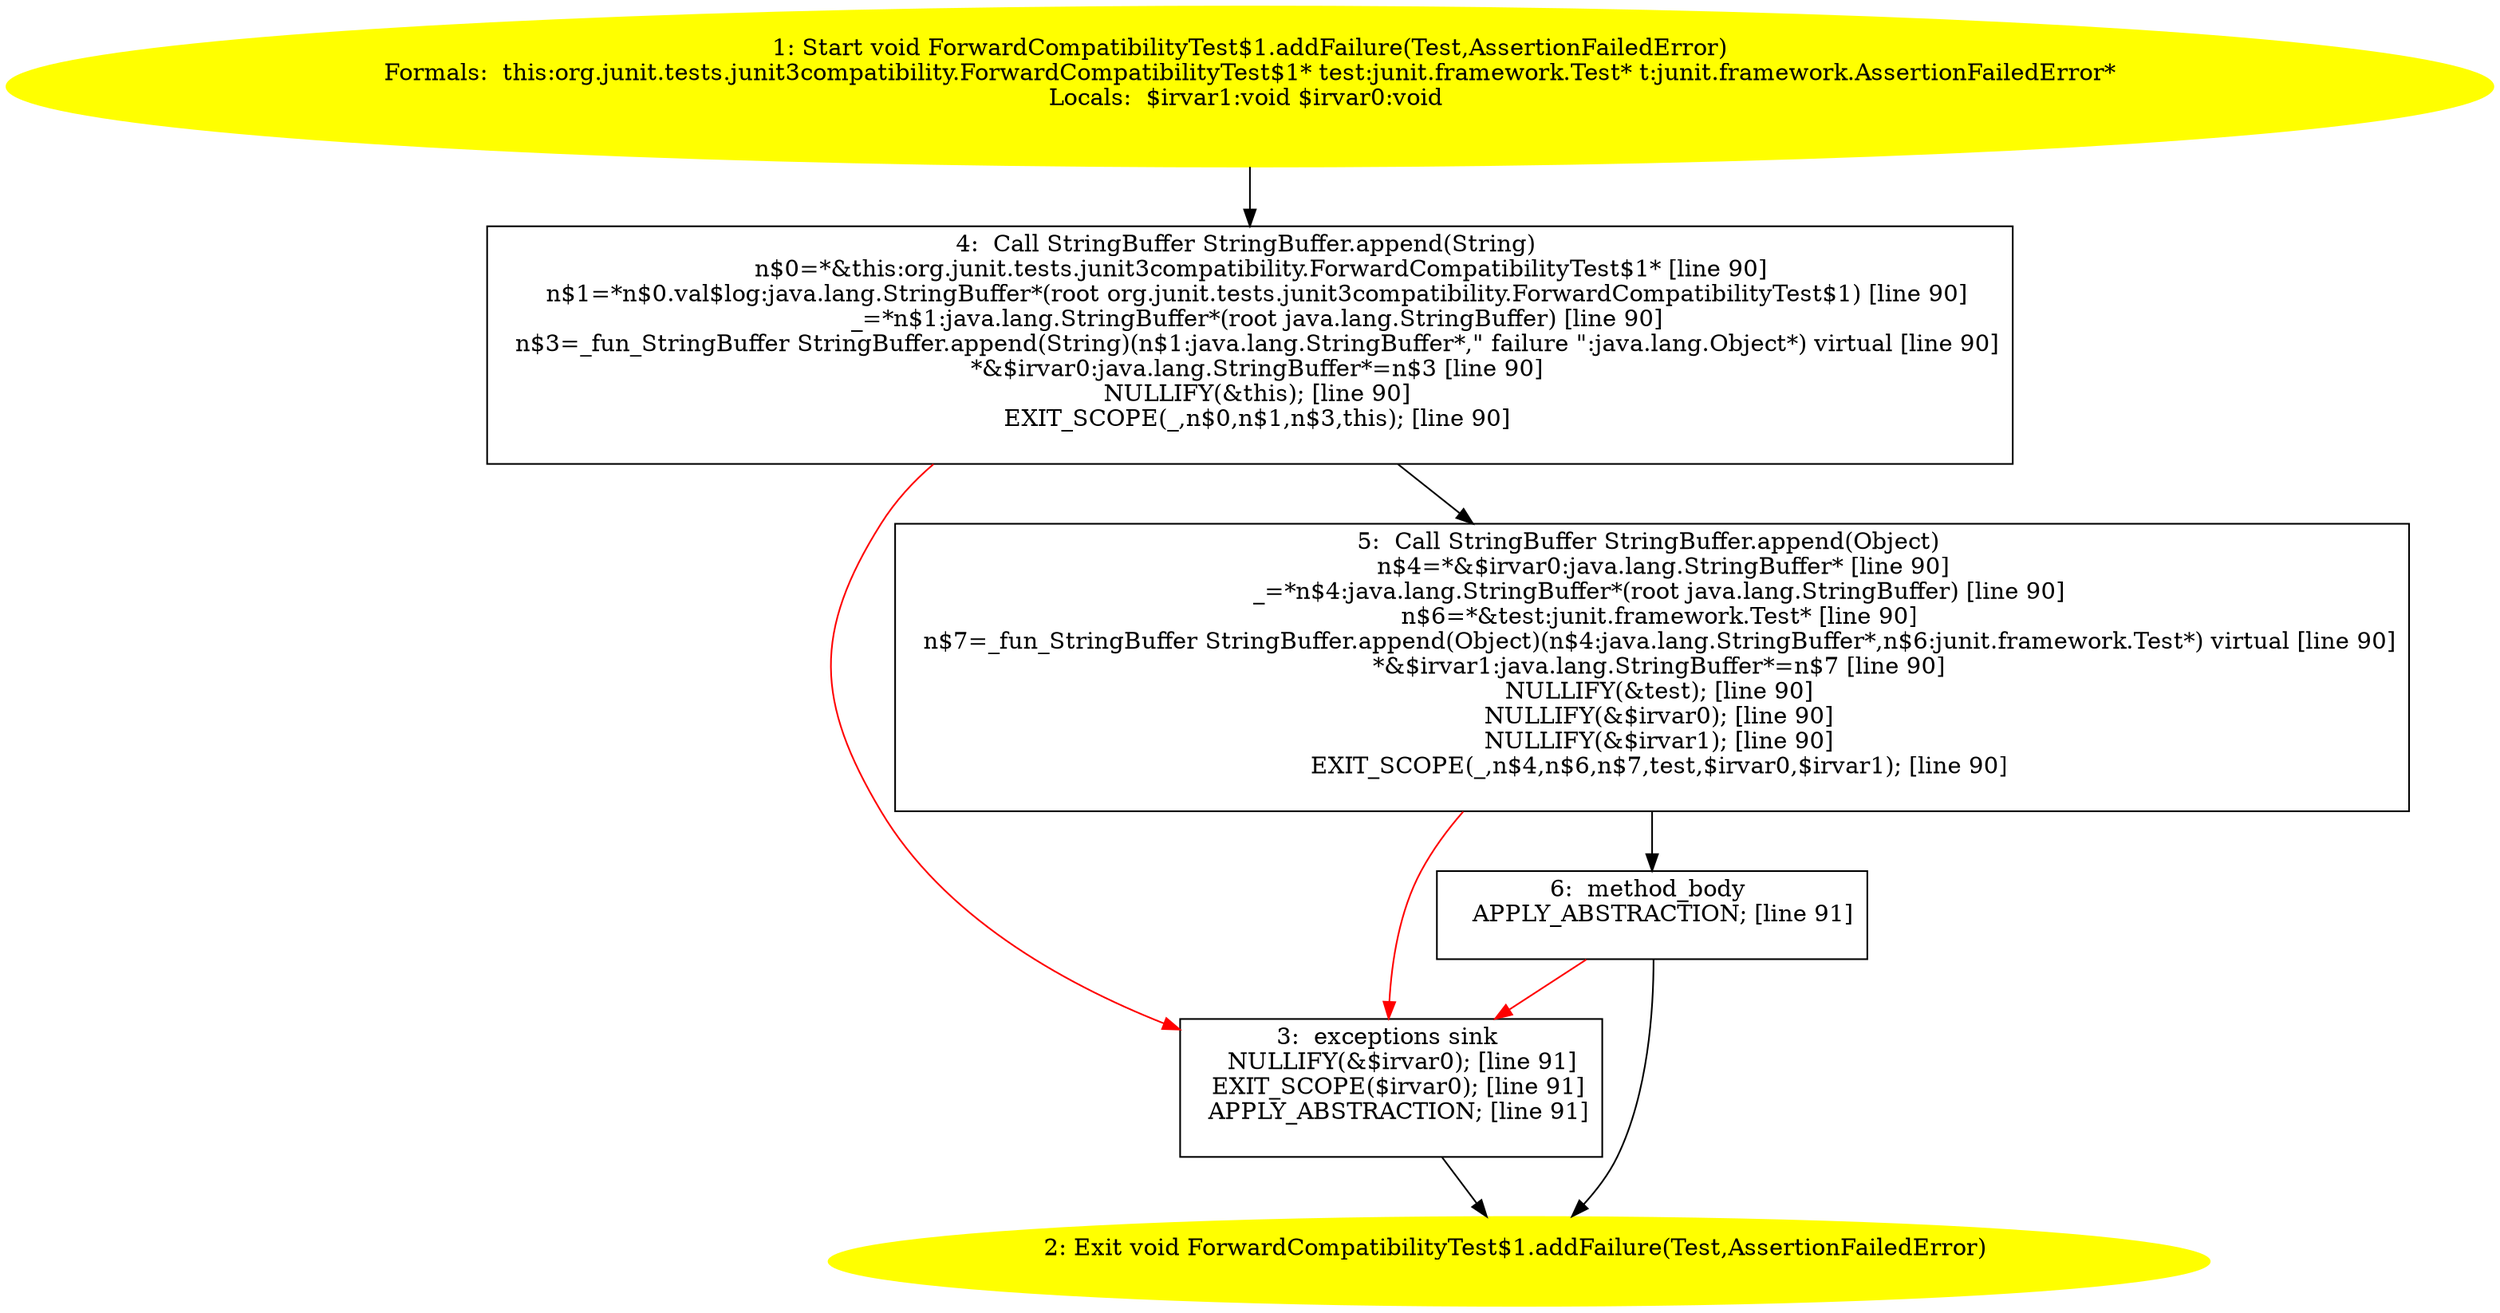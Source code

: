 /* @generated */
digraph cfg {
"org.junit.tests.junit3compatibility.ForwardCompatibilityTest$1.addFailure(junit.framework.Test,junit.52beb9bc4c01104ea8f9ba175d20540c_1" [label="1: Start void ForwardCompatibilityTest$1.addFailure(Test,AssertionFailedError)\nFormals:  this:org.junit.tests.junit3compatibility.ForwardCompatibilityTest$1* test:junit.framework.Test* t:junit.framework.AssertionFailedError*\nLocals:  $irvar1:void $irvar0:void \n  " color=yellow style=filled]
	

	 "org.junit.tests.junit3compatibility.ForwardCompatibilityTest$1.addFailure(junit.framework.Test,junit.52beb9bc4c01104ea8f9ba175d20540c_1" -> "org.junit.tests.junit3compatibility.ForwardCompatibilityTest$1.addFailure(junit.framework.Test,junit.52beb9bc4c01104ea8f9ba175d20540c_4" ;
"org.junit.tests.junit3compatibility.ForwardCompatibilityTest$1.addFailure(junit.framework.Test,junit.52beb9bc4c01104ea8f9ba175d20540c_2" [label="2: Exit void ForwardCompatibilityTest$1.addFailure(Test,AssertionFailedError) \n  " color=yellow style=filled]
	

"org.junit.tests.junit3compatibility.ForwardCompatibilityTest$1.addFailure(junit.framework.Test,junit.52beb9bc4c01104ea8f9ba175d20540c_3" [label="3:  exceptions sink \n   NULLIFY(&$irvar0); [line 91]\n  EXIT_SCOPE($irvar0); [line 91]\n  APPLY_ABSTRACTION; [line 91]\n " shape="box"]
	

	 "org.junit.tests.junit3compatibility.ForwardCompatibilityTest$1.addFailure(junit.framework.Test,junit.52beb9bc4c01104ea8f9ba175d20540c_3" -> "org.junit.tests.junit3compatibility.ForwardCompatibilityTest$1.addFailure(junit.framework.Test,junit.52beb9bc4c01104ea8f9ba175d20540c_2" ;
"org.junit.tests.junit3compatibility.ForwardCompatibilityTest$1.addFailure(junit.framework.Test,junit.52beb9bc4c01104ea8f9ba175d20540c_4" [label="4:  Call StringBuffer StringBuffer.append(String) \n   n$0=*&this:org.junit.tests.junit3compatibility.ForwardCompatibilityTest$1* [line 90]\n  n$1=*n$0.val$log:java.lang.StringBuffer*(root org.junit.tests.junit3compatibility.ForwardCompatibilityTest$1) [line 90]\n  _=*n$1:java.lang.StringBuffer*(root java.lang.StringBuffer) [line 90]\n  n$3=_fun_StringBuffer StringBuffer.append(String)(n$1:java.lang.StringBuffer*,\" failure \":java.lang.Object*) virtual [line 90]\n  *&$irvar0:java.lang.StringBuffer*=n$3 [line 90]\n  NULLIFY(&this); [line 90]\n  EXIT_SCOPE(_,n$0,n$1,n$3,this); [line 90]\n " shape="box"]
	

	 "org.junit.tests.junit3compatibility.ForwardCompatibilityTest$1.addFailure(junit.framework.Test,junit.52beb9bc4c01104ea8f9ba175d20540c_4" -> "org.junit.tests.junit3compatibility.ForwardCompatibilityTest$1.addFailure(junit.framework.Test,junit.52beb9bc4c01104ea8f9ba175d20540c_5" ;
	 "org.junit.tests.junit3compatibility.ForwardCompatibilityTest$1.addFailure(junit.framework.Test,junit.52beb9bc4c01104ea8f9ba175d20540c_4" -> "org.junit.tests.junit3compatibility.ForwardCompatibilityTest$1.addFailure(junit.framework.Test,junit.52beb9bc4c01104ea8f9ba175d20540c_3" [color="red" ];
"org.junit.tests.junit3compatibility.ForwardCompatibilityTest$1.addFailure(junit.framework.Test,junit.52beb9bc4c01104ea8f9ba175d20540c_5" [label="5:  Call StringBuffer StringBuffer.append(Object) \n   n$4=*&$irvar0:java.lang.StringBuffer* [line 90]\n  _=*n$4:java.lang.StringBuffer*(root java.lang.StringBuffer) [line 90]\n  n$6=*&test:junit.framework.Test* [line 90]\n  n$7=_fun_StringBuffer StringBuffer.append(Object)(n$4:java.lang.StringBuffer*,n$6:junit.framework.Test*) virtual [line 90]\n  *&$irvar1:java.lang.StringBuffer*=n$7 [line 90]\n  NULLIFY(&test); [line 90]\n  NULLIFY(&$irvar0); [line 90]\n  NULLIFY(&$irvar1); [line 90]\n  EXIT_SCOPE(_,n$4,n$6,n$7,test,$irvar0,$irvar1); [line 90]\n " shape="box"]
	

	 "org.junit.tests.junit3compatibility.ForwardCompatibilityTest$1.addFailure(junit.framework.Test,junit.52beb9bc4c01104ea8f9ba175d20540c_5" -> "org.junit.tests.junit3compatibility.ForwardCompatibilityTest$1.addFailure(junit.framework.Test,junit.52beb9bc4c01104ea8f9ba175d20540c_6" ;
	 "org.junit.tests.junit3compatibility.ForwardCompatibilityTest$1.addFailure(junit.framework.Test,junit.52beb9bc4c01104ea8f9ba175d20540c_5" -> "org.junit.tests.junit3compatibility.ForwardCompatibilityTest$1.addFailure(junit.framework.Test,junit.52beb9bc4c01104ea8f9ba175d20540c_3" [color="red" ];
"org.junit.tests.junit3compatibility.ForwardCompatibilityTest$1.addFailure(junit.framework.Test,junit.52beb9bc4c01104ea8f9ba175d20540c_6" [label="6:  method_body \n   APPLY_ABSTRACTION; [line 91]\n " shape="box"]
	

	 "org.junit.tests.junit3compatibility.ForwardCompatibilityTest$1.addFailure(junit.framework.Test,junit.52beb9bc4c01104ea8f9ba175d20540c_6" -> "org.junit.tests.junit3compatibility.ForwardCompatibilityTest$1.addFailure(junit.framework.Test,junit.52beb9bc4c01104ea8f9ba175d20540c_2" ;
	 "org.junit.tests.junit3compatibility.ForwardCompatibilityTest$1.addFailure(junit.framework.Test,junit.52beb9bc4c01104ea8f9ba175d20540c_6" -> "org.junit.tests.junit3compatibility.ForwardCompatibilityTest$1.addFailure(junit.framework.Test,junit.52beb9bc4c01104ea8f9ba175d20540c_3" [color="red" ];
}
